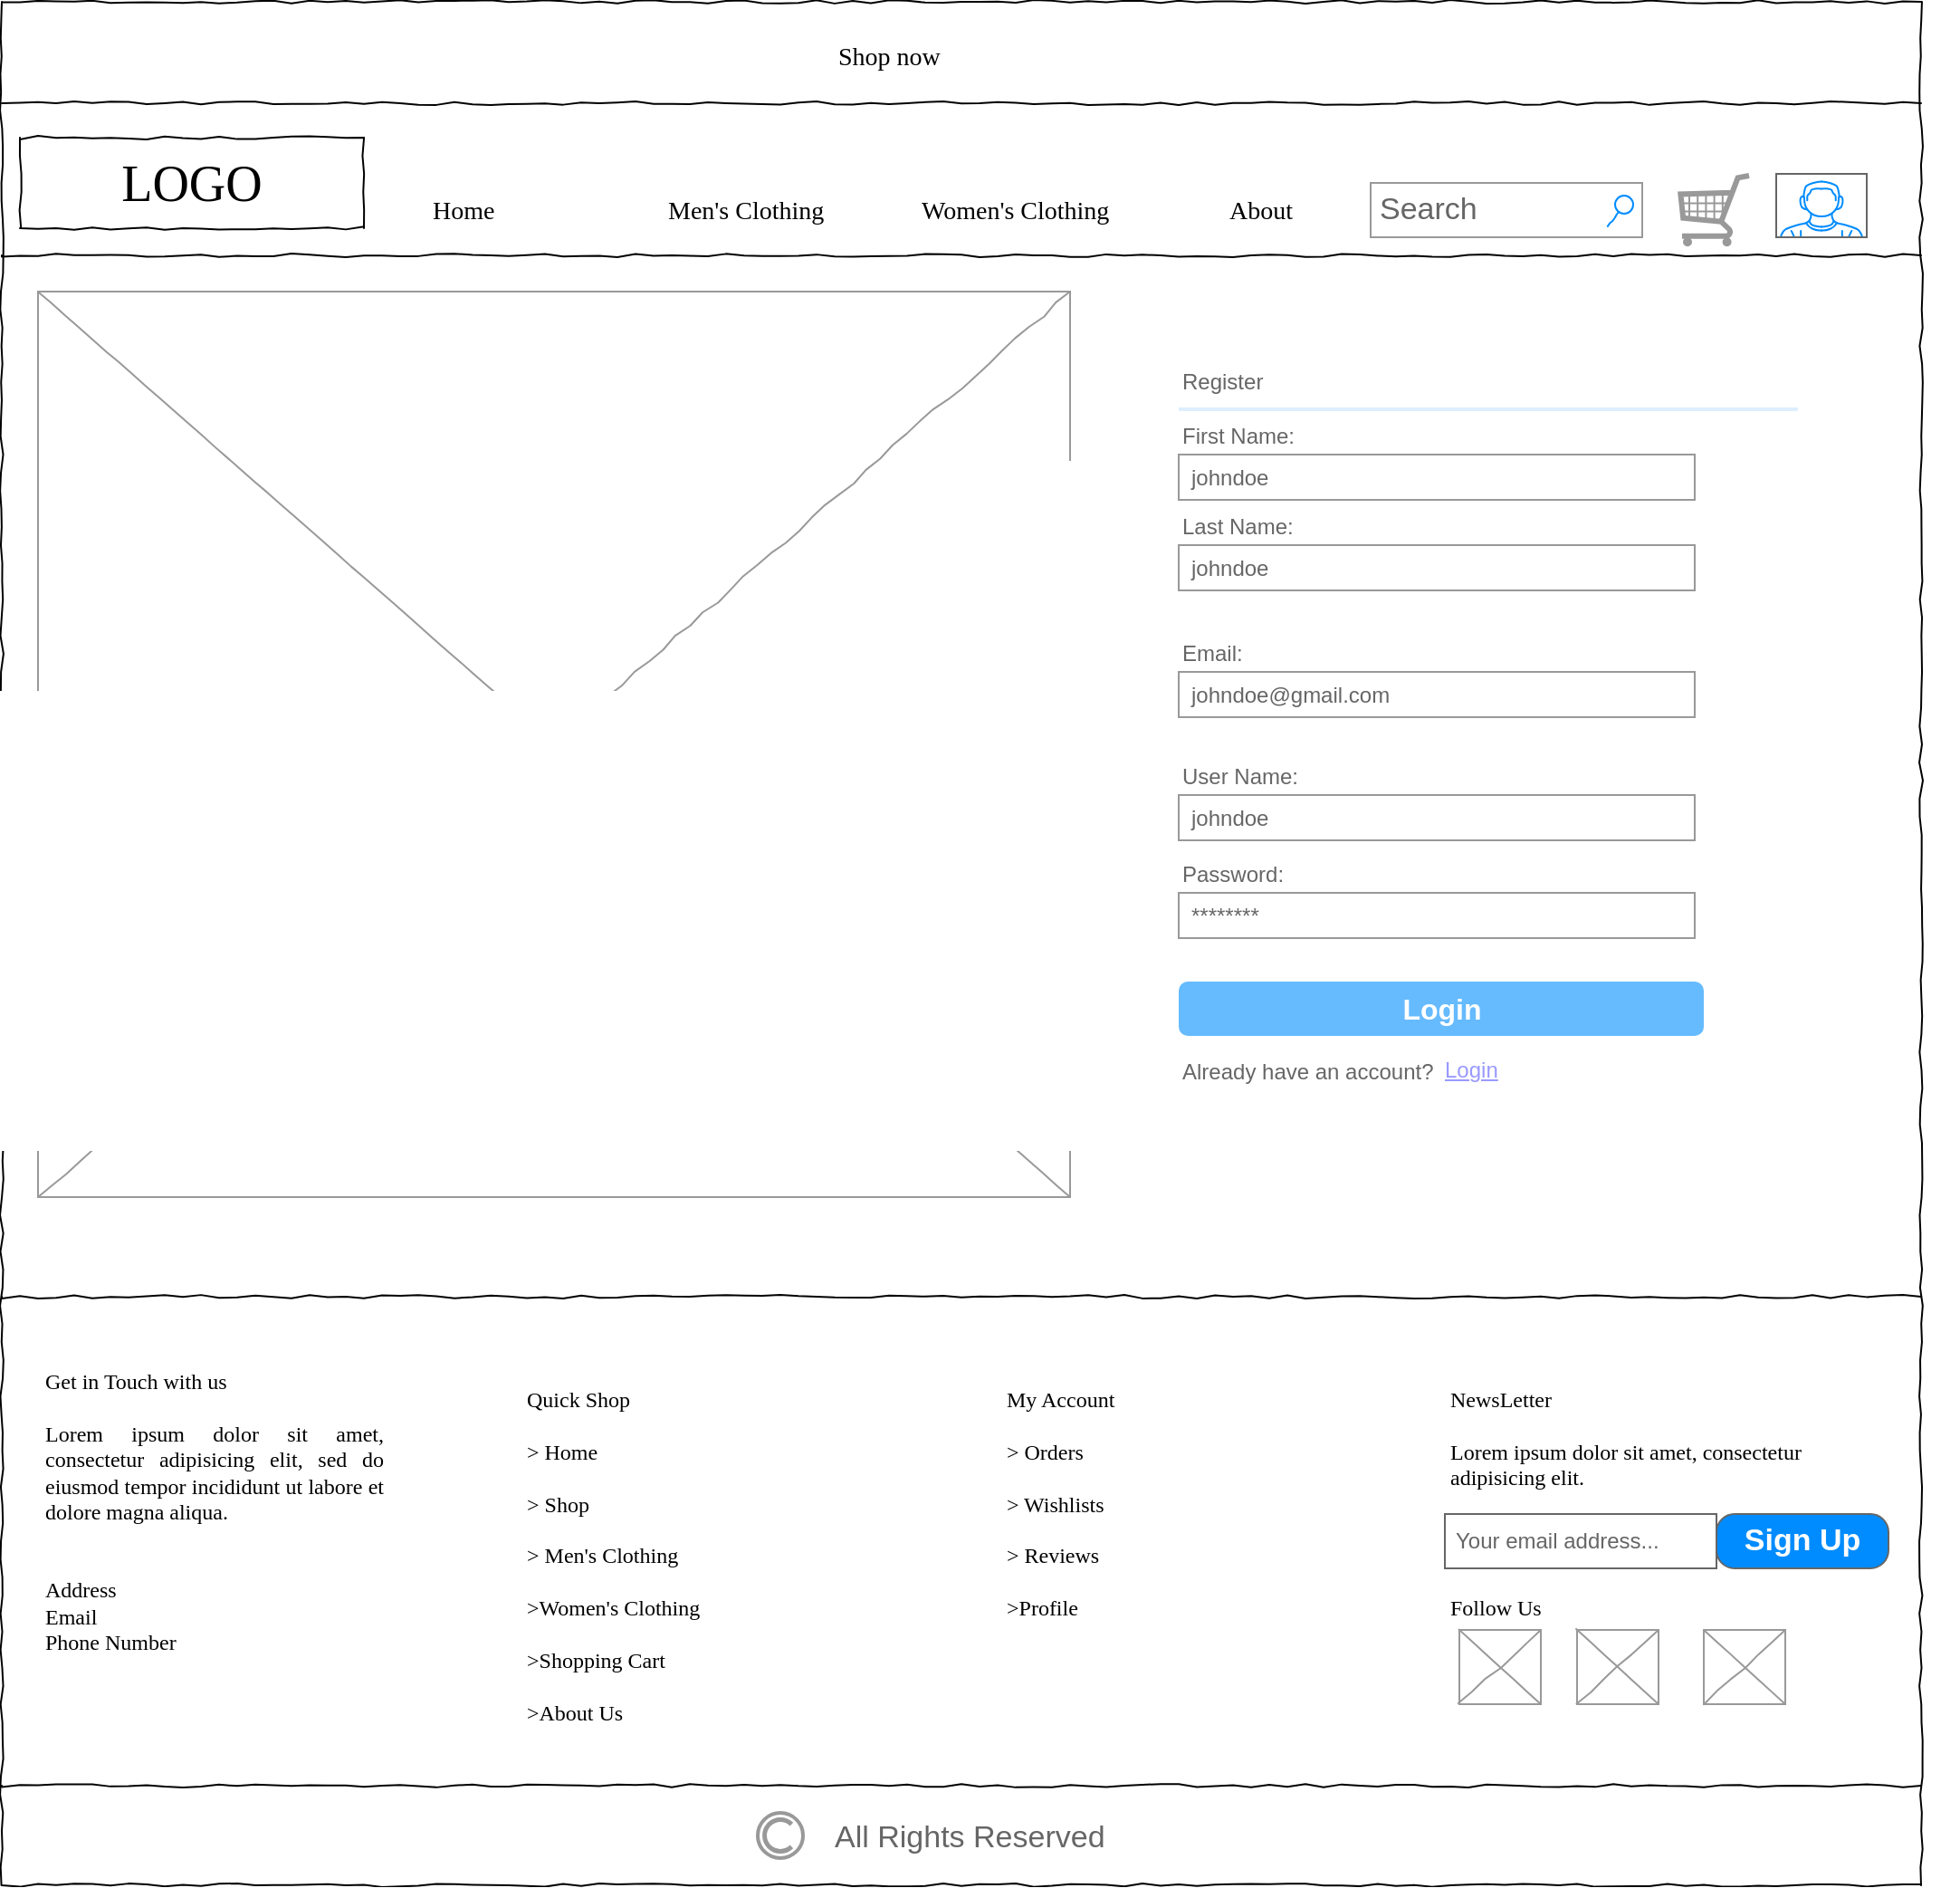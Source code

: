 <mxfile version="24.4.0" type="device">
  <diagram name="Page-1" id="03018318-947c-dd8e-b7a3-06fadd420f32">
    <mxGraphModel dx="1050" dy="557" grid="1" gridSize="10" guides="1" tooltips="1" connect="1" arrows="1" fold="1" page="1" pageScale="1" pageWidth="1100" pageHeight="850" background="none" math="0" shadow="0">
      <root>
        <mxCell id="0" />
        <mxCell id="1" parent="0" />
        <mxCell id="677b7b8949515195-1" value="" style="whiteSpace=wrap;html=1;rounded=0;shadow=0;labelBackgroundColor=none;strokeColor=#000000;strokeWidth=1;fillColor=none;fontFamily=Verdana;fontSize=12;fontColor=#000000;align=center;comic=1;" parent="1" vertex="1">
          <mxGeometry x="20" y="70" width="1060" height="1040" as="geometry" />
        </mxCell>
        <mxCell id="677b7b8949515195-2" value="LOGO" style="whiteSpace=wrap;html=1;rounded=0;shadow=0;labelBackgroundColor=none;strokeWidth=1;fontFamily=Verdana;fontSize=28;align=center;comic=1;" parent="1" vertex="1">
          <mxGeometry x="30" y="145" width="190" height="50" as="geometry" />
        </mxCell>
        <mxCell id="677b7b8949515195-3" value="Search" style="strokeWidth=1;shadow=0;dashed=0;align=center;html=1;shape=mxgraph.mockup.forms.searchBox;strokeColor=#999999;mainText=;strokeColor2=#008cff;fontColor=#666666;fontSize=17;align=left;spacingLeft=3;rounded=0;labelBackgroundColor=none;comic=1;" parent="1" vertex="1">
          <mxGeometry x="776" y="170" width="150" height="30" as="geometry" />
        </mxCell>
        <mxCell id="677b7b8949515195-9" value="" style="line;strokeWidth=1;html=1;rounded=0;shadow=0;labelBackgroundColor=none;fillColor=none;fontFamily=Verdana;fontSize=14;fontColor=#000000;align=center;comic=1;" parent="1" vertex="1">
          <mxGeometry x="20" y="205" width="1060" height="10" as="geometry" />
        </mxCell>
        <mxCell id="677b7b8949515195-11" value="Home" style="text;html=1;points=[];align=left;verticalAlign=top;spacingTop=-4;fontSize=14;fontFamily=Verdana" parent="1" vertex="1">
          <mxGeometry x="256" y="175" width="60" height="20" as="geometry" />
        </mxCell>
        <mxCell id="677b7b8949515195-12" value="Men&#39;s Clothing" style="text;html=1;points=[];align=left;verticalAlign=top;spacingTop=-4;fontSize=14;fontFamily=Verdana" parent="1" vertex="1">
          <mxGeometry x="386" y="175" width="60" height="20" as="geometry" />
        </mxCell>
        <mxCell id="677b7b8949515195-13" value="Women&#39;s Clothing" style="text;html=1;points=[];align=left;verticalAlign=top;spacingTop=-4;fontSize=14;fontFamily=Verdana" parent="1" vertex="1">
          <mxGeometry x="526" y="175" width="60" height="20" as="geometry" />
        </mxCell>
        <mxCell id="677b7b8949515195-14" value="About" style="text;html=1;points=[];align=left;verticalAlign=top;spacingTop=-4;fontSize=14;fontFamily=Verdana" parent="1" vertex="1">
          <mxGeometry x="696" y="175" width="60" height="20" as="geometry" />
        </mxCell>
        <mxCell id="677b7b8949515195-15" value="&lt;div style=&quot;text-align: justify&quot;&gt;&lt;span&gt;Get in Touch with us&lt;/span&gt;&lt;/div&gt;&lt;div style=&quot;text-align: justify&quot;&gt;&lt;span&gt;&lt;br&gt;&lt;/span&gt;&lt;/div&gt;&lt;div style=&quot;text-align: justify&quot;&gt;&lt;span&gt;Lorem ipsum dolor sit amet, consectetur adipisicing elit, sed do eiusmod tempor incididunt ut labore et dolore magna aliqua.&lt;/span&gt;&lt;/div&gt;&lt;div style=&quot;text-align: justify&quot;&gt;&lt;span&gt;&lt;br&gt;&lt;/span&gt;&lt;/div&gt;&lt;div style=&quot;text-align: justify&quot;&gt;&lt;span&gt;&lt;br&gt;&lt;/span&gt;&lt;/div&gt;&lt;div style=&quot;text-align: justify&quot;&gt;&lt;span&gt;Address&lt;/span&gt;&lt;/div&gt;&lt;div style=&quot;text-align: justify&quot;&gt;Email&lt;/div&gt;&lt;div style=&quot;text-align: justify&quot;&gt;Phone Number&lt;/div&gt;" style="whiteSpace=wrap;html=1;rounded=0;shadow=0;labelBackgroundColor=none;strokeWidth=1;fillColor=none;fontFamily=Verdana;fontSize=12;align=center;verticalAlign=top;spacing=10;comic=1;strokeColor=none;" parent="1" vertex="1">
          <mxGeometry x="35" y="810" width="205" height="200" as="geometry" />
        </mxCell>
        <mxCell id="677b7b8949515195-16" value="" style="verticalLabelPosition=bottom;shadow=0;dashed=0;align=center;html=1;verticalAlign=top;strokeWidth=1;shape=mxgraph.mockup.graphics.simpleIcon;strokeColor=#999999;rounded=0;labelBackgroundColor=none;fontFamily=Verdana;fontSize=14;fontColor=#000000;comic=1;" parent="1" vertex="1">
          <mxGeometry x="40" y="230" width="570" height="500" as="geometry" />
        </mxCell>
        <mxCell id="cqaPXaUAfXEAscIK9Fzl-1" value="" style="verticalLabelPosition=bottom;shadow=0;dashed=0;align=center;html=1;verticalAlign=top;strokeWidth=1;shape=mxgraph.mockup.misc.shoppingCart;strokeColor=#999999;" parent="1" vertex="1">
          <mxGeometry x="946" y="165" width="40" height="40" as="geometry" />
        </mxCell>
        <mxCell id="cqaPXaUAfXEAscIK9Fzl-86" value="" style="line;strokeWidth=1;html=1;rounded=0;shadow=0;labelBackgroundColor=none;fillColor=none;fontFamily=Verdana;fontSize=14;fontColor=#000000;align=center;comic=1;" parent="1" vertex="1">
          <mxGeometry x="20" y="780" width="1060" height="10" as="geometry" />
        </mxCell>
        <mxCell id="cqaPXaUAfXEAscIK9Fzl-87" value="&lt;div style=&quot;&quot;&gt;Quick Shop&lt;/div&gt;&lt;div style=&quot;&quot;&gt;&lt;span&gt;&lt;br&gt;&lt;/span&gt;&lt;/div&gt;&lt;div style=&quot;&quot;&gt;&amp;gt; Home&lt;/div&gt;&lt;div style=&quot;&quot;&gt;&lt;br&gt;&lt;/div&gt;&lt;div style=&quot;&quot;&gt;&amp;gt; Shop&lt;/div&gt;&lt;div style=&quot;&quot;&gt;&lt;br&gt;&lt;/div&gt;&lt;div style=&quot;&quot;&gt;&amp;gt; Men&#39;s Clothing&lt;/div&gt;&lt;div style=&quot;&quot;&gt;&lt;br&gt;&lt;/div&gt;&lt;div style=&quot;&quot;&gt;&amp;gt;Women&#39;s Clothing&lt;/div&gt;&lt;div style=&quot;&quot;&gt;&lt;br&gt;&lt;/div&gt;&lt;div style=&quot;&quot;&gt;&amp;gt;Shopping Cart&lt;/div&gt;&lt;div style=&quot;&quot;&gt;&lt;br&gt;&lt;/div&gt;&lt;div style=&quot;&quot;&gt;&amp;gt;About Us&lt;/div&gt;" style="whiteSpace=wrap;html=1;rounded=0;shadow=0;labelBackgroundColor=none;strokeWidth=1;fillColor=none;fontFamily=Verdana;fontSize=12;align=left;verticalAlign=top;spacing=10;comic=1;strokeColor=none;" parent="1" vertex="1">
          <mxGeometry x="300" y="820" width="205" height="200" as="geometry" />
        </mxCell>
        <mxCell id="cqaPXaUAfXEAscIK9Fzl-88" value="&lt;div style=&quot;&quot;&gt;My Account&lt;/div&gt;&lt;div style=&quot;&quot;&gt;&lt;span&gt;&lt;br&gt;&lt;/span&gt;&lt;/div&gt;&lt;div style=&quot;&quot;&gt;&amp;gt; Orders&lt;/div&gt;&lt;div style=&quot;&quot;&gt;&lt;br&gt;&lt;/div&gt;&lt;div style=&quot;&quot;&gt;&amp;gt; Wishlists&lt;/div&gt;&lt;div style=&quot;&quot;&gt;&lt;br&gt;&lt;/div&gt;&lt;div style=&quot;&quot;&gt;&amp;gt; Reviews&lt;/div&gt;&lt;div style=&quot;&quot;&gt;&lt;br&gt;&lt;/div&gt;&lt;div style=&quot;&quot;&gt;&amp;gt;Profile&lt;/div&gt;&lt;div style=&quot;&quot;&gt;&lt;br&gt;&lt;/div&gt;" style="whiteSpace=wrap;html=1;rounded=0;shadow=0;labelBackgroundColor=none;strokeWidth=1;fillColor=none;fontFamily=Verdana;fontSize=12;align=left;verticalAlign=top;spacing=10;comic=1;strokeColor=none;" parent="1" vertex="1">
          <mxGeometry x="565" y="820" width="205" height="200" as="geometry" />
        </mxCell>
        <mxCell id="cqaPXaUAfXEAscIK9Fzl-91" value="&lt;div style=&quot;&quot;&gt;NewsLetter&lt;/div&gt;&lt;div style=&quot;&quot;&gt;&lt;span&gt;&lt;br&gt;&lt;/span&gt;&lt;/div&gt;&lt;div style=&quot;&quot;&gt;&lt;span style=&quot;text-align: justify;&quot;&gt;Lorem ipsum dolor sit amet, consectetur adipisicing elit.&lt;/span&gt;&lt;br&gt;&lt;/div&gt;&lt;div style=&quot;&quot;&gt;&lt;span style=&quot;text-align: justify;&quot;&gt;&lt;br&gt;&lt;/span&gt;&lt;/div&gt;&lt;div style=&quot;&quot;&gt;&lt;span style=&quot;text-align: justify;&quot;&gt;&lt;br&gt;&lt;/span&gt;&lt;/div&gt;&lt;div style=&quot;&quot;&gt;&lt;span style=&quot;text-align: justify;&quot;&gt;&lt;br&gt;&lt;/span&gt;&lt;/div&gt;&lt;div style=&quot;&quot;&gt;&lt;span style=&quot;text-align: justify;&quot;&gt;&lt;br&gt;&lt;/span&gt;&lt;/div&gt;&lt;div style=&quot;&quot;&gt;&lt;span style=&quot;text-align: justify;&quot;&gt;Follow Us&lt;/span&gt;&lt;/div&gt;&lt;div style=&quot;&quot;&gt;&lt;span style=&quot;text-align: justify;&quot;&gt;&lt;br&gt;&lt;/span&gt;&lt;/div&gt;" style="whiteSpace=wrap;html=1;rounded=0;shadow=0;labelBackgroundColor=none;strokeWidth=1;fillColor=none;fontFamily=Verdana;fontSize=12;align=left;verticalAlign=top;spacing=10;comic=1;strokeColor=none;" parent="1" vertex="1">
          <mxGeometry x="810" y="820" width="250" height="200" as="geometry" />
        </mxCell>
        <mxCell id="cqaPXaUAfXEAscIK9Fzl-92" value="&lt;span style=&quot;font-size: 12px;&quot;&gt;Your email address...&lt;/span&gt;" style="strokeWidth=1;shadow=0;dashed=0;align=center;html=1;shape=mxgraph.mockup.text.textBox;fontColor=#666666;align=left;fontSize=17;spacingLeft=4;spacingTop=-3;whiteSpace=wrap;strokeColor=#666666;mainText=" parent="1" vertex="1">
          <mxGeometry x="817" y="905" width="150" height="30" as="geometry" />
        </mxCell>
        <mxCell id="cqaPXaUAfXEAscIK9Fzl-93" value="Sign Up" style="strokeWidth=1;shadow=0;dashed=0;align=center;html=1;shape=mxgraph.mockup.buttons.button;strokeColor=#666666;fontColor=#ffffff;mainText=;buttonStyle=round;fontSize=17;fontStyle=1;fillColor=#008cff;whiteSpace=wrap;" parent="1" vertex="1">
          <mxGeometry x="967" y="905" width="95" height="30" as="geometry" />
        </mxCell>
        <mxCell id="cqaPXaUAfXEAscIK9Fzl-94" value="" style="line;strokeWidth=1;html=1;rounded=0;shadow=0;labelBackgroundColor=none;fillColor=none;fontFamily=Verdana;fontSize=14;fontColor=#000000;align=center;comic=1;" parent="1" vertex="1">
          <mxGeometry x="20" y="1050" width="1060" height="10" as="geometry" />
        </mxCell>
        <mxCell id="cqaPXaUAfXEAscIK9Fzl-98" value="" style="verticalLabelPosition=bottom;shadow=0;dashed=0;align=center;html=1;verticalAlign=top;strokeWidth=1;shape=mxgraph.mockup.graphics.simpleIcon;strokeColor=#999999;rounded=0;labelBackgroundColor=none;fontFamily=Verdana;fontSize=14;fontColor=#000000;comic=1;" parent="1" vertex="1">
          <mxGeometry x="825" y="969" width="45" height="41" as="geometry" />
        </mxCell>
        <mxCell id="cqaPXaUAfXEAscIK9Fzl-99" value="" style="verticalLabelPosition=bottom;shadow=0;dashed=0;align=center;html=1;verticalAlign=top;strokeWidth=1;shape=mxgraph.mockup.graphics.simpleIcon;strokeColor=#999999;rounded=0;labelBackgroundColor=none;fontFamily=Verdana;fontSize=14;fontColor=#000000;comic=1;" parent="1" vertex="1">
          <mxGeometry x="890" y="969" width="45" height="41" as="geometry" />
        </mxCell>
        <mxCell id="cqaPXaUAfXEAscIK9Fzl-100" value="" style="verticalLabelPosition=bottom;shadow=0;dashed=0;align=center;html=1;verticalAlign=top;strokeWidth=1;shape=mxgraph.mockup.graphics.simpleIcon;strokeColor=#999999;rounded=0;labelBackgroundColor=none;fontFamily=Verdana;fontSize=14;fontColor=#000000;comic=1;" parent="1" vertex="1">
          <mxGeometry x="960" y="969" width="45" height="41" as="geometry" />
        </mxCell>
        <mxCell id="cqaPXaUAfXEAscIK9Fzl-102" value="" style="strokeColor=#999999;verticalLabelPosition=bottom;shadow=0;dashed=0;verticalAlign=top;strokeWidth=2;html=1;shape=mxgraph.mockup.misc.copyrightIcon;" parent="1" vertex="1">
          <mxGeometry x="437.5" y="1070" width="25" height="25" as="geometry" />
        </mxCell>
        <mxCell id="cqaPXaUAfXEAscIK9Fzl-103" value="All Rights Reserved" style="strokeWidth=1;shadow=0;dashed=0;align=center;html=1;shape=mxgraph.mockup.text.textBox;fontColor=#666666;align=left;fontSize=17;spacingLeft=4;spacingTop=-3;whiteSpace=wrap;strokeColor=none;mainText=" parent="1" vertex="1">
          <mxGeometry x="473.5" y="1070" width="199" height="30" as="geometry" />
        </mxCell>
        <mxCell id="mVpS6t1JFASenskFvPSs-1" value="" style="line;strokeWidth=1;html=1;rounded=0;shadow=0;labelBackgroundColor=none;fillColor=none;fontFamily=Verdana;fontSize=14;fontColor=#000000;align=center;comic=1;" parent="1" vertex="1">
          <mxGeometry x="20" y="121" width="1060" height="10" as="geometry" />
        </mxCell>
        <mxCell id="mVpS6t1JFASenskFvPSs-2" value="Shop now" style="text;html=1;points=[];align=left;verticalAlign=top;spacingTop=-4;fontSize=14;fontFamily=Verdana" parent="1" vertex="1">
          <mxGeometry x="480" y="90" width="60" height="20" as="geometry" />
        </mxCell>
        <mxCell id="mVpS6t1JFASenskFvPSs-3" value="" style="verticalLabelPosition=bottom;shadow=0;dashed=0;align=center;html=1;verticalAlign=top;strokeWidth=1;shape=mxgraph.mockup.containers.userMale;strokeColor=#666666;strokeColor2=#008cff;" parent="1" vertex="1">
          <mxGeometry x="1000" y="165" width="50" height="35" as="geometry" />
        </mxCell>
        <mxCell id="mVpS6t1JFASenskFvPSs-4" value="" style="strokeWidth=1;shadow=0;dashed=0;align=center;html=1;shape=mxgraph.mockup.forms.rrect;rSize=0;strokeColor=none;fillColor=none;" parent="1" vertex="1">
          <mxGeometry x="660" y="260" width="380" height="400" as="geometry" />
        </mxCell>
        <mxCell id="mVpS6t1JFASenskFvPSs-5" value="Register" style="strokeWidth=1;shadow=0;dashed=0;align=center;html=1;shape=mxgraph.mockup.forms.anchor;fontSize=12;fontColor=#666666;align=left;resizeWidth=1;spacingLeft=0;" parent="mVpS6t1JFASenskFvPSs-4" vertex="1">
          <mxGeometry width="190" height="20" relative="1" as="geometry">
            <mxPoint x="10" y="10" as="offset" />
          </mxGeometry>
        </mxCell>
        <mxCell id="mVpS6t1JFASenskFvPSs-6" value="" style="shape=line;strokeColor=#ddeeff;strokeWidth=2;html=1;resizeWidth=1;" parent="mVpS6t1JFASenskFvPSs-4" vertex="1">
          <mxGeometry width="342" height="10" relative="1" as="geometry">
            <mxPoint x="10" y="30" as="offset" />
          </mxGeometry>
        </mxCell>
        <mxCell id="mVpS6t1JFASenskFvPSs-7" value="User Name:" style="strokeWidth=1;shadow=0;dashed=0;align=center;html=1;shape=mxgraph.mockup.forms.anchor;fontSize=12;fontColor=#666666;align=left;resizeWidth=1;spacingLeft=0;" parent="mVpS6t1JFASenskFvPSs-4" vertex="1">
          <mxGeometry width="190" height="20" relative="1" as="geometry">
            <mxPoint x="10" y="228" as="offset" />
          </mxGeometry>
        </mxCell>
        <mxCell id="mVpS6t1JFASenskFvPSs-8" value="johndoe" style="strokeWidth=1;shadow=0;dashed=0;align=center;html=1;shape=mxgraph.mockup.forms.rrect;rSize=0;strokeColor=#999999;fontColor=#666666;align=left;spacingLeft=5;resizeWidth=1;" parent="mVpS6t1JFASenskFvPSs-4" vertex="1">
          <mxGeometry width="285" height="25" relative="1" as="geometry">
            <mxPoint x="10" y="248" as="offset" />
          </mxGeometry>
        </mxCell>
        <mxCell id="mVpS6t1JFASenskFvPSs-9" value="Password:" style="strokeWidth=1;shadow=0;dashed=0;align=center;html=1;shape=mxgraph.mockup.forms.anchor;fontSize=12;fontColor=#666666;align=left;resizeWidth=1;spacingLeft=0;" parent="mVpS6t1JFASenskFvPSs-4" vertex="1">
          <mxGeometry width="190" height="20" relative="1" as="geometry">
            <mxPoint x="10" y="282" as="offset" />
          </mxGeometry>
        </mxCell>
        <mxCell id="mVpS6t1JFASenskFvPSs-10" value="********" style="strokeWidth=1;shadow=0;dashed=0;align=center;html=1;shape=mxgraph.mockup.forms.rrect;rSize=0;strokeColor=#999999;fontColor=#666666;align=left;spacingLeft=5;resizeWidth=1;" parent="mVpS6t1JFASenskFvPSs-4" vertex="1">
          <mxGeometry width="285" height="25" relative="1" as="geometry">
            <mxPoint x="10" y="302" as="offset" />
          </mxGeometry>
        </mxCell>
        <mxCell id="mVpS6t1JFASenskFvPSs-11" value="Login" style="strokeWidth=1;shadow=0;dashed=0;align=center;html=1;shape=mxgraph.mockup.forms.rrect;rSize=5;strokeColor=none;fontColor=#ffffff;fillColor=#66bbff;fontSize=16;fontStyle=1;" parent="mVpS6t1JFASenskFvPSs-4" vertex="1">
          <mxGeometry y="1" width="290" height="30" relative="1" as="geometry">
            <mxPoint x="10" y="-49" as="offset" />
          </mxGeometry>
        </mxCell>
        <mxCell id="mVpS6t1JFASenskFvPSs-12" value="Login" style="strokeWidth=1;shadow=0;dashed=0;align=center;html=1;shape=mxgraph.mockup.forms.anchor;fontSize=12;fontColor=#9999ff;align=left;spacingLeft=0;fontStyle=4;resizeWidth=1;" parent="mVpS6t1JFASenskFvPSs-4" vertex="1">
          <mxGeometry y="1" width="285" height="40" relative="1" as="geometry">
            <mxPoint x="155" y="-20" as="offset" />
          </mxGeometry>
        </mxCell>
        <mxCell id="mVpS6t1JFASenskFvPSs-14" value="Already have an account?" style="strokeWidth=1;shadow=0;dashed=0;align=center;html=1;shape=mxgraph.mockup.forms.anchor;fontSize=12;fontColor=#666666;align=left;spacingLeft=0;resizeWidth=1;" parent="mVpS6t1JFASenskFvPSs-4" vertex="1">
          <mxGeometry y="1" width="285" height="20" relative="1" as="geometry">
            <mxPoint x="10" y="-9" as="offset" />
          </mxGeometry>
        </mxCell>
        <mxCell id="dOSVMC0P0Qd0um55qRJh-1" value="First Name:" style="strokeWidth=1;shadow=0;dashed=0;align=center;html=1;shape=mxgraph.mockup.forms.anchor;fontSize=12;fontColor=#666666;align=left;resizeWidth=1;spacingLeft=0;" vertex="1" parent="mVpS6t1JFASenskFvPSs-4">
          <mxGeometry x="10" y="40" width="190" height="20" as="geometry" />
        </mxCell>
        <mxCell id="dOSVMC0P0Qd0um55qRJh-2" value="johndoe" style="strokeWidth=1;shadow=0;dashed=0;align=center;html=1;shape=mxgraph.mockup.forms.rrect;rSize=0;strokeColor=#999999;fontColor=#666666;align=left;spacingLeft=5;resizeWidth=1;" vertex="1" parent="mVpS6t1JFASenskFvPSs-4">
          <mxGeometry x="10" y="60" width="285" height="25" as="geometry" />
        </mxCell>
        <mxCell id="dOSVMC0P0Qd0um55qRJh-3" value="Last Name:" style="strokeWidth=1;shadow=0;dashed=0;align=center;html=1;shape=mxgraph.mockup.forms.anchor;fontSize=12;fontColor=#666666;align=left;resizeWidth=1;spacingLeft=0;" vertex="1" parent="mVpS6t1JFASenskFvPSs-4">
          <mxGeometry x="10" y="90" width="190" height="20" as="geometry" />
        </mxCell>
        <mxCell id="dOSVMC0P0Qd0um55qRJh-4" value="johndoe" style="strokeWidth=1;shadow=0;dashed=0;align=center;html=1;shape=mxgraph.mockup.forms.rrect;rSize=0;strokeColor=#999999;fontColor=#666666;align=left;spacingLeft=5;resizeWidth=1;" vertex="1" parent="mVpS6t1JFASenskFvPSs-4">
          <mxGeometry x="10" y="110" width="285" height="25" as="geometry" />
        </mxCell>
        <mxCell id="dOSVMC0P0Qd0um55qRJh-7" value="Email:" style="strokeWidth=1;shadow=0;dashed=0;align=center;html=1;shape=mxgraph.mockup.forms.anchor;fontSize=12;fontColor=#666666;align=left;resizeWidth=1;spacingLeft=0;" vertex="1" parent="mVpS6t1JFASenskFvPSs-4">
          <mxGeometry x="10" y="160" width="190" height="20" as="geometry" />
        </mxCell>
        <mxCell id="dOSVMC0P0Qd0um55qRJh-8" value="johndoe@gmail.com" style="strokeWidth=1;shadow=0;dashed=0;align=center;html=1;shape=mxgraph.mockup.forms.rrect;rSize=0;strokeColor=#999999;fontColor=#666666;align=left;spacingLeft=5;resizeWidth=1;" vertex="1" parent="mVpS6t1JFASenskFvPSs-4">
          <mxGeometry x="10" y="180" width="285" height="25" as="geometry" />
        </mxCell>
      </root>
    </mxGraphModel>
  </diagram>
</mxfile>

